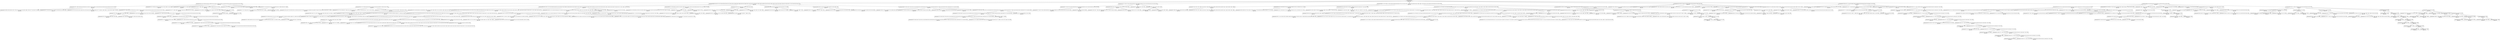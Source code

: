 digraph G{
node [shape=box];
edge [fontname=helvetica];
0 [label=<represent=None<br/>type=None<br/>>];
7 [label=<represent=[131, ['37', '103', '39', '29', '33', '104', '81', '41', '43', '11', '30', '27', '82', '12', '44', '45', '34', '42', '28', '25', '53', '38', '46', '40', '26', '54']]<br/>type=199<br/>>];
14 [label=<represent=[10, ['37', '103', '39', '29', '33', '104', '81', '41', '43', '11', '30', '27', '82', '12', '44', '45', '34', '42', '28', '25', '53', '38', '46', '40', '26', '54']]<br/>type=199<br/>>];
18 [label=<represent=[2, ['159', '105', '106', '29', '137', '175', '41', '61', '30', '27', '28', '29', '138', '176', '30', '77', '42', '62', '78', '160']]<br/>type=209<br/>>];
17 [label=<represent=[16, ['37', '29', '85', '30', '27', '7', '39', '8', '33', '86', '34', '28', '38', '40']]<br/>type=210<br/>>];
16 [label=<represent=[11, ['3', '31', '43', '115', '32', '103', '29', '41', '33', '44', '42', '34', '25', '53', '203', '30', '77', '104', '81', '129', '130', '4', '116', '26', '54', '204', '78', '82']]<br/>type=195<br/>>];
15 [label=<represent=[6, ['37', '103', '39', '29', '33', '104', '81', '41', '43', '11', '30', '27', '82', '12', '44', '45', '34', '42', '28', '25', '53', '38', '46', '40', '26', '54']]<br/>type=199<br/>>];
21 [label=<represent=[7, ['37', '39', '139', '103', '40', '140', '104', '38']]<br/>type=209<br/>>];
23 [label=<represent=[0, ['37', '39', '139', '103', '40', '140', '104', '38']]<br/>type=209<br/>>];
22 [label=<represent=[1, ['87', '39', '21', '69', '43', '44', '22', '103', '40', '104', '88', '70']]<br/>type=199<br/>>];
20 [label=<represent=[6, ['37', '33', '29', '43', '30', '34', '25', '44', '121', '26', '122', '38']]<br/>type=195<br/>>];
19 [label=<represent=[5, ['37', '103', '39', '29', '33', '104', '81', '41', '43', '11', '30', '27', '82', '12', '44', '45', '34', '42', '28', '25', '53', '38', '46', '40', '26', '54']]<br/>type=199<br/>>];
25 [label=<represent=[4, ['37', '29', '43', '30', '38', '44']]<br/>type=195<br/>>];
24 [label=<represent=[5, ['37', '103', '39', '29', '33', '104', '81', '41', '43', '11', '30', '27', '82', '12', '44', '45', '34', '42', '28', '25', '53', '38', '46', '40', '26', '54']]<br/>type=199<br/>>];
27 [label=<represent=[6, ['77', '78', '29', '41', '30', '42', '101', '102']]<br/>type=195<br/>>];
26 [label=<represent=[4, ['37', '103', '39', '29', '33', '104', '81', '41', '43', '11', '30', '27', '82', '12', '44', '45', '34', '42', '28', '25', '53', '38', '46', '40', '26', '54']]<br/>type=199<br/>>];
29 [label=<represent=[8, ['11', '35', '149', '77', '45', '12', '46', '36', '78', '150']]<br/>type=195<br/>>];
28 [label=<represent=[4, ['37', '103', '39', '29', '33', '104', '81', '41', '43', '11', '30', '27', '82', '12', '44', '45', '34', '42', '28', '25', '53', '38', '46', '40', '26', '54']]<br/>type=199<br/>>];
31 [label=<represent=[8, ['37', '39', '33', '43', '34', '44', '40', '38']]<br/>type=195<br/>>];
30 [label=<represent=[4, ['37', '103', '39', '29', '33', '104', '81', '41', '43', '11', '30', '27', '82', '12', '44', '45', '34', '42', '28', '25', '53', '38', '46', '40', '26', '54']]<br/>type=199<br/>>];
13 [label=<represent=[0, ['11', '3', '63', '41', '64', '42', '53', '43', '12', '44', '195', '4', '54', '196']]<br/>type=195<br/>>];
12 [label=<represent=[8, ['37', '25', '83', '84', '1', '2', '38', '26']]<br/>type=209<br/>>];
11 [label=<represent=[11, ['15', '77', '103', '163', '78', '33', '67', '104', '81', '164', '68', '82', '34', '16']]<br/>type=191<br/>>];
34 [label=<represent=[0, ['15', '77', '103', '163', '78', '33', '67', '104', '81', '164', '68', '82', '34', '16']]<br/>type=191<br/>>];
33 [label=<represent=[2, ['41', '163', '43', '164', '103', '42', '44', '104', '81', '101', '82', '102']]<br/>type=218<br/>>];
32 [label=<represent=[3, ['103', '104', '81', '82']]<br/>type=199<br/>>];
36 [label=<represent=[0, ['87', '21', '22', '103', '88', '104']]<br/>type=191<br/>>];
35 [label=<represent=[1, ['103', '104', '81', '82']]<br/>type=199<br/>>];
10 [label=<represent=[1, ['37', '21', '39', '25', '22', '29', '26', '33', '30', '34', '38', '40']]<br/>type=218<br/>>];
9 [label=<represent=[25, ['39', '43', '40', '44']]<br/>type=210<br/>>];
8 [label=<represent=[19, ['7', '37', '49', '43', '9', '10', '11', '50', '39', '44', '12', '193', '38', '40', '8', '194']]<br/>type=203<br/>>];
38 [label=<represent=[1, ['7', '37', '49', '43', '9', '10', '11', '50', '39', '44', '12', '193', '38', '40', '8', '194']]<br/>type=203<br/>>];
37 [label=<represent=[0, ['37', '43', '44', '38']]<br/>type=199<br/>>];
6 [label=<represent=[209, ['33', '29', '3', '5', '6', '43', '49', '34', '30', '51', '31', '50', '107', '44', '203', '93', '108', '49', '52', '33', '204', '50', '115', '215', '41', '43', '94', '97', '98', '129', '34', '69', '42', '44', '53', '45', '130', '216', '54', '135', '116', '46', '119', '49', '70', '63', '50', '5', '4', '32', '136', '120', '64', '6']]<br/>type=195<br/>>];
45 [label=<represent=[101, ['1', '37', '39', '29', '33', '30', '31', '34', '51', '52', '33', '34', '69', '2', '38', '40', '32', '70']]<br/>type=199<br/>>];
48 [label=<represent=[2, ['25', '49', '37', '50', '39', '29', '21', '26', '33', '40', '23', '75', '30', '24', '76', '31', '249', '22', '34', '69', '73', '49', '70', '50', '39', '32', '38', '250', '74', '40']]<br/>type=209<br/>>];
47 [label=<represent=[0, ['3', '27', '21', '28', '29', '7', '30', '8', '31', '33', '34', '35', '22', '1', '9', '10', '11', '36', '33', '34', '7', '8', '2', '4', '32', '12']]<br/>type=195<br/>>];
46 [label=<represent=[1, ['1', '37', '39', '29', '33', '30', '31', '34', '51', '52', '33', '34', '69', '2', '38', '40', '32', '70']]<br/>type=199<br/>>];
44 [label=<represent=[80, ['33', '29', '3', '5', '6', '43', '49', '34', '30', '51', '31', '50', '107', '44', '203', '93', '108', '49', '52', '33', '204', '50', '115', '215', '41', '43', '94', '97', '98', '129', '34', '69', '42', '44', '53', '45', '130', '216', '54', '135', '116', '46', '119', '49', '70', '63', '50', '5', '4', '32', '136', '120', '64', '6']]<br/>type=195<br/>>];
53 [label=<represent=[35, ['37', '33', '103', '39', '41', '34', '69', '42', '149', '147', '40', '150', '148', '135', '13', '14', '49', '50', '136', '104', '38', '70']]<br/>type=199<br/>>];
55 [label=<represent=[0, ['63', '141', '5', '11', '97', '149', '3', '64', '150', '135', '142', '6', '12', '98', '4', '136']]<br/>type=191<br/>>];
54 [label=<represent=[1, ['5', '69', '41', '70', '43', '42', '149', '103', '44', '150', '135', '136', '6', '104']]<br/>type=199<br/>>];
52 [label=<represent=[56, ['33', '29', '3', '5', '6', '43', '49', '34', '30', '51', '31', '50', '107', '44', '203', '93', '108', '49', '52', '33', '204', '50', '115', '215', '41', '43', '94', '97', '98', '129', '34', '69', '42', '44', '53', '45', '130', '216', '54', '135', '116', '46', '119', '49', '70', '63', '50', '5', '4', '32', '136', '120', '64', '6']]<br/>type=195<br/>>];
58 [label=<represent=[51, ['3', '105', '49', '50', '13', '14', '15', '107', '33', '34', '69', '70', '63', '81', '64', '82', '108', '5', '4', '106', '16', '6']]<br/>type=191<br/>>];
60 [label=<represent=[2, ['3', '105', '49', '50', '13', '14', '15', '107', '33', '34', '69', '70', '63', '81', '64', '82', '108', '5', '4', '106', '16', '6']]<br/>type=191<br/>>];
62 [label=<represent=[1, ['3', '105', '49', '50', '13', '14', '15', '107', '33', '34', '69', '70', '63', '81', '64', '82', '108', '5', '4', '106', '16', '6']]<br/>type=191<br/>>];
61 [label=<represent=[0, ['3', '105', '5', '53', '6', '49', '54', '4', '106', '50']]<br/>type=195<br/>>];
59 [label=<represent=[0, ['3', '29', '7', '30', '27', '9', '13', '10', '14', '11', '107', '28', '8', '4', '12', '108']]<br/>type=195<br/>>];
57 [label=<represent=[44, ['33', '29', '3', '5', '6', '43', '49', '34', '30', '51', '31', '50', '107', '44', '203', '93', '108', '49', '52', '33', '204', '50', '115', '215', '41', '43', '94', '97', '98', '129', '34', '69', '42', '44', '53', '45', '130', '216', '54', '135', '116', '46', '119', '49', '70', '63', '50', '5', '4', '32', '136', '120', '64', '6']]<br/>type=195<br/>>];
65 [label=<represent=[50, ['43', '29', '81', '44', '30', '31', '203', '82', '63', '204', '119', '32', '29', '21', '30', '99', '64', '120', '22', '100']]<br/>type=191<br/>>];
64 [label=<represent=[40, ['33', '29', '3', '5', '6', '43', '49', '34', '30', '51', '31', '50', '107', '44', '203', '93', '108', '49', '52', '33', '204', '50', '115', '215', '41', '43', '94', '97', '98', '129', '34', '69', '42', '44', '53', '45', '130', '216', '54', '135', '116', '46', '119', '49', '70', '63', '50', '5', '4', '32', '136', '120', '64', '6']]<br/>type=195<br/>>];
68 [label=<represent=[3, ['101', '111', '115', '112', '69', '116', '102', '70']]<br/>type=191<br/>>];
70 [label=<represent=[0, ['101', '111', '115', '112', '69', '116', '102', '70']]<br/>type=191<br/>>];
69 [label=<represent=[1, ['3', '5', '101', '179', '102', '4', '6', '180']]<br/>type=195<br/>>];
67 [label=<represent=[39, ['33', '29', '3', '5', '6', '43', '49', '34', '30', '51', '31', '50', '107', '44', '203', '93', '108', '49', '52', '33', '204', '50', '115', '215', '41', '43', '94', '97', '98', '129', '34', '69', '42', '44', '53', '45', '130', '216', '54', '135', '116', '46', '119', '49', '70', '63', '50', '5', '4', '32', '136', '120', '64', '6']]<br/>type=195<br/>>];
73 [label=<represent=[8, ['11', '3', '5', '63', '64', '6', '12', '4']]<br/>type=191<br/>>];
72 [label=<represent=[37, ['33', '29', '3', '5', '6', '43', '49', '34', '30', '51', '31', '50', '107', '44', '203', '93', '108', '49', '52', '33', '204', '50', '115', '215', '41', '43', '94', '97', '98', '129', '34', '69', '42', '44', '53', '45', '130', '216', '54', '135', '116', '46', '119', '49', '70', '63', '50', '5', '4', '32', '136', '120', '64', '6']]<br/>type=195<br/>>];
75 [label=<represent=[51, ['15', '31', '43', '44', '32', '16']]<br/>type=191<br/>>];
74 [label=<represent=[36, ['33', '29', '3', '5', '6', '43', '49', '34', '30', '51', '31', '50', '107', '44', '203', '93', '108', '49', '52', '33', '204', '50', '115', '215', '41', '43', '94', '97', '98', '129', '34', '69', '42', '44', '53', '45', '130', '216', '54', '135', '116', '46', '119', '49', '70', '63', '50', '5', '4', '32', '136', '120', '64', '6']]<br/>type=195<br/>>];
71 [label=<represent=[40, ['105', '43', '33', '106', '44', '34', '51', '93', '94', '52']]<br/>type=199<br/>>];
66 [label=<represent=[30, ['29', '30', '31', '69', '41', '42', '53', '54', '32', '70']]<br/>type=199<br/>>];
63 [label=<represent=[16, ['33', '29', '21', '43', '39', '34', '22', '30', '44', '85', '41', '42', '135', '136', '86', '119', '40', '120']]<br/>type=199<br/>>];
77 [label=<represent=[1, ['29', '3', '5', '21', '135', '101', '22', '103', '30', '99', '136', '4', '6', '102', '104', '100']]<br/>type=195<br/>>];
76 [label=<represent=[0, ['33', '29', '21', '43', '39', '34', '22', '30', '44', '85', '41', '42', '135', '136', '86', '119', '40', '120']]<br/>type=199<br/>>];
56 [label=<represent=[57, ['37', '51', '39', '31', '52', '33', '47', '34', '69', '48', '70', '33', '34', '51', '47', '52', '63', '32', '67', '48', '38', '40', '64', '68']]<br/>type=199<br/>>];
80 [label=<represent=[0, ['33', '11', '34', '51', '105', '141', '52', '63', '21', '22', '83', '64', '12', '106', '142', '84']]<br/>type=191<br/>>];
79 [label=<represent=[1, ['33', '41', '3', '5', '77', '42', '53', '101', '105', '34', '7', '8', '33', '34', '51', '102', '193', '4', '6', '78', '54', '106', '52', '194']]<br/>type=195<br/>>];
78 [label=<represent=[2, ['37', '51', '39', '31', '52', '33', '47', '34', '69', '48', '70', '33', '34', '51', '47', '52', '63', '32', '67', '48', '38', '40', '64', '68']]<br/>type=199<br/>>];
51 [label=<represent=[33, ['135', '11', '21', '43', '29', '136', '22', '73', '30', '31', '44', '45', '74', '81', '93', '32', '67', '46', '119', '94', '105', '23', '12', '82', '68', '120', '106', '24']]<br/>type=191<br/>>];
83 [label=<represent=[3, ['135', '11', '21', '43', '29', '136', '22', '73', '30', '31', '44', '45', '74', '81', '93', '32', '67', '46', '119', '94', '105', '23', '12', '82', '68', '120', '106', '24']]<br/>type=191<br/>>];
85 [label=<represent=[1, ['135', '11', '21', '43', '29', '136', '22', '73', '30', '31', '44', '45', '74', '81', '93', '32', '67', '46', '119', '94', '105', '23', '12', '82', '68', '120', '106', '24']]<br/>type=191<br/>>];
84 [label=<represent=[3, ['11', '69', '29', '41', '42', '53', '43', '30', '77', '44', '45', '70', '54', '46', '12', '78']]<br/>type=195<br/>>];
82 [label=<represent=[0, ['3', '105', '21', '53', '43', '22', '1', '31', '4', '44', '45', '87', '32', '2', '81', '54', '46', '106', '88', '82']]<br/>type=195<br/>>];
81 [label=<represent=[9, ['41', '1', '42', '135', '136', '41', '137', '29', '138', '30', '31', '42', '53', '2', '32', '54']]<br/>type=199<br/>>];
50 [label=<represent=[68, ['51', '52', '33', '34']]<br/>type=209<br/>>];
49 [label=<represent=[44, ['33', '81', '34', '51', '82', '52', '33', '34']]<br/>type=210<br/>>];
43 [label=<represent=[69, ['11', '29', '109', '41', '30', '31', '42', '33', '145', '49', '110', '50', '115', '34', '116', '69', '49', '50', '79', '12', '32', '146', '70', '80']]<br/>type=191<br/>>];
88 [label=<represent=[6, ['11', '29', '109', '41', '30', '31', '42', '33', '145', '49', '110', '50', '115', '34', '116', '69', '49', '50', '79', '12', '32', '146', '70', '80']]<br/>type=191<br/>>];
87 [label=<represent=[1, ['101', '3', '4', '109', '110', '102']]<br/>type=195<br/>>];
90 [label=<represent=[1, ['15', '125', '81', '23', '24', '129', '109', '126', '19', '130', '110', '16', '82', '20']]<br/>type=191<br/>>];
89 [label=<represent=[0, ['101', '3', '4', '109', '110', '102']]<br/>type=195<br/>>];
86 [label=<represent=[4, ['29', '139', '140', '69', '30', '70']]<br/>type=199<br/>>];
42 [label=<represent=[10, ['33', '31', '103', '34', '7', '127', '8', '104', '128', '32']]<br/>type=209<br/>>];
93 [label=<represent=[0, ['33', '31', '103', '34', '7', '127', '8', '104', '128', '32']]<br/>type=209<br/>>];
95 [label=<represent=[0, ['33', '31', '103', '34', '7', '127', '8', '104', '128', '32']]<br/>type=209<br/>>];
94 [label=<represent=[2, ['33', '9', '65', '5', '10', '205', '34', '66', '7', '206', '8', '6']]<br/>type=195<br/>>];
92 [label=<represent=[3, ['31', '127', '32', '128']]<br/>type=210<br/>>];
91 [label=<represent=[2, ['3', '5', '127', '29', '30', '131', '101', '132', '4', '6', '128', '102']]<br/>type=195<br/>>];
41 [label=<represent=[33, ['33', '39', '93', '40', '49', '94', '105', '34', '50', '5', '6', '106']]<br/>type=218<br/>>];
97 [label=<represent=[0, ['33', '39', '93', '40', '49', '94', '105', '34', '50', '5', '6', '106']]<br/>type=218<br/>>];
96 [label=<represent=[1, ['3', '5', '105', '106', '4', '6']]<br/>type=195<br/>>];
40 [label=<represent=[54, ['43', '41', '42', '53', '44', '203', '49', '50', '13', '54', '204', '14']]<br/>type=210<br/>>];
100 [label=<represent=[0, ['101', '3', '97', '49', '50', '13', '102', '4', '98', '14']]<br/>type=191<br/>>];
99 [label=<represent=[2, ['43', '41', '42', '53', '44', '203', '49', '50', '13', '54', '204', '14']]<br/>type=210<br/>>];
98 [label=<represent=[3, ['21', '43', '53', '31', '44', '203', '22', '83', '54', '32', '84', '204']]<br/>type=195<br/>>];
39 [label=<represent=[46, ['73', '65', '49', '74', '81', '61', '41', '43', '66', '50', '91', '39', '82', '62', '42', '29', '147', '44', '203', '148', '30', '27', '204', '119', '92', '65', '28', '120', '66', '67', '37', '40', '68', '38']]<br/>type=203<br/>>];
105 [label=<represent=[1, ['43', '3', '53', '44', '203', '27', '54', '204', '28', '4']]<br/>type=195<br/>>];
104 [label=<represent=[4, ['77', '83', '41', '89', '91', '61', '93', '95', '94', '97', '96', '62', '90', '78', '84', '42', '92', '98']]<br/>type=209<br/>>];
103 [label=<represent=[6, ['225', '97', '29', '91', '30', '27', '226', '49', '92', '28', '98', '50']]<br/>type=191<br/>>];
102 [label=<represent=[5, ['43', '33', '29', '44', '34', '30']]<br/>type=218<br/>>];
101 [label=<represent=[3, ['73', '65', '49', '74', '81', '61', '41', '43', '66', '50', '91', '39', '82', '62', '42', '29', '147', '44', '203', '148', '30', '27', '204', '119', '92', '65', '28', '120', '66', '67', '37', '40', '68', '38']]<br/>type=203<br/>>];
107 [label=<represent=[2, ['73', '65', '49', '74', '81', '61', '41', '43', '66', '50', '91', '39', '82', '62', '42', '29', '147', '44', '203', '148', '30', '27', '204', '119', '92', '65', '28', '120', '66', '67', '37', '40', '68', '38']]<br/>type=203<br/>>];
109 [label=<represent=[1, ['73', '65', '49', '74', '81', '61', '41', '43', '66', '50', '91', '39', '82', '62', '42', '29', '147', '44', '203', '148', '30', '27', '204', '119', '92', '65', '28', '120', '66', '67', '37', '40', '68', '38']]<br/>type=203<br/>>];
111 [label=<represent=[0, ['73', '65', '49', '74', '81', '61', '41', '43', '66', '50', '91', '39', '82', '62', '42', '29', '147', '44', '203', '148', '30', '27', '204', '119', '92', '65', '28', '120', '66', '67', '37', '40', '68', '38']]<br/>type=203<br/>>];
110 [label=<represent=[1, ['3', '73', '183', '45', '49', '50', '5', '69', '29', '184', '41', '46', '119', '30', '42', '77', '149', '4', '74', '6', '70', '120', '78', '150']]<br/>type=195<br/>>];
108 [label=<represent=[0, ['1', '203', '2', '204']]<br/>type=195<br/>>];
106 [label=<represent=[1, ['11', '41', '43', '95', '96', '12', '42', '44']]<br/>type=195<br/>>];
5 [label=<represent=[13, ['7', '53', '37', '54', '135', '38', '65', '61', '49', '136', '62', '66', '91', '8', '21', '33', '50', '39', '22', '34', '40', '92']]<br/>type=209<br/>>];
115 [label=<represent=[0, ['7', '53', '37', '54', '135', '38', '65', '61', '49', '136', '62', '66', '91', '8', '21', '33', '50', '39', '22', '34', '40', '92']]<br/>type=209<br/>>];
117 [label=<represent=[0, ['7', '53', '37', '54', '135', '38', '65', '61', '49', '136', '62', '66', '91', '8', '21', '33', '50', '39', '22', '34', '40', '92']]<br/>type=209<br/>>];
116 [label=<represent=[3, ['37', '21', '22', '38', '65', '66']]<br/>type=199<br/>>];
114 [label=<represent=[6, ['65', '49', '21', '66', '50', '37', '39', '22', '73', '74', '38', '40']]<br/>type=210<br/>>];
119 [label=<represent=[1, ['25', '26', '7', '65', '49', '8', '66', '50', '63', '21', '37', '39', '22', '38', '40', '64']]<br/>type=209<br/>>];
118 [label=<represent=[0, ['65', '49', '21', '66', '50', '37', '39', '22', '73', '74', '38', '40']]<br/>type=210<br/>>];
113 [label=<represent=[3, ['7', '95', '96', '211', '212', '8']]<br/>type=195<br/>>];
112 [label=<represent=[2, ['91', '101', '141', '92', '102', '142']]<br/>type=199<br/>>];
121 [label=<represent=[1, ['91', '92']]<br/>type=209<br/>>];
120 [label=<represent=[0, ['91', '101', '141', '92', '102', '142']]<br/>type=199<br/>>];
4 [label=<represent=[264, ['11', '67', '68', '21', '29', '145', '30', '99', '49', '93', '65', '75', '12', '15', '22', '76', '1', '55', '50', '94', '66', '63', '43', '100', '146', '2', '29', '135', '21', '64', '136', '22', '56', '59', '30', '16', '60', '44']]<br/>type=191<br/>>];
127 [label=<represent=[7, ['41', '55', '5', '97', '139', '42', '145', '147', '148', '146', '135', '6', '98', '129', '49', '56', '140', '59', '141', '142', '50', '60', '130', '136']]<br/>type=199<br/>>];
129 [label=<represent=[1, ['105', '55', '106', '129', '56', '59', '130', '60']]<br/>type=210<br/>>];
128 [label=<represent=[0, ['41', '55', '5', '97', '139', '42', '145', '147', '148', '146', '135', '6', '98', '129', '49', '56', '140', '59', '141', '142', '50', '60', '130', '136']]<br/>type=199<br/>>];
126 [label=<represent=[22, ['3', '5', '29', '30', '27', '21', '9', '28', '67', '68', '22', '10', '11', '29', '30', '12', '4', '6']]<br/>type=195<br/>>];
131 [label=<represent=[4, ['29', '159', '30', '27', '61', '28', '117', '29', '30', '77', '78', '160', '62', '65', '49', '50', '66', '37', '118', '38']]<br/>type=209<br/>>];
130 [label=<represent=[1, ['3', '5', '29', '30', '27', '21', '9', '28', '67', '68', '22', '10', '11', '29', '30', '12', '4', '6']]<br/>type=195<br/>>];
125 [label=<represent=[33, ['21', '63', '135', '37', '39', '22', '169', '64', '136', '170', '29', '30', '77', '40', '38', '78']]<br/>type=209<br/>>];
133 [label=<represent=[0, ['21', '63', '135', '37', '39', '22', '169', '64', '136', '170', '29', '30', '77', '40', '38', '78']]<br/>type=209<br/>>];
132 [label=<represent=[1, ['3', '105', '53', '169', '7', '99', '13', '170', '100', '14', '5', '106', '6', '4', '54', '8']]<br/>type=195<br/>>];
124 [label=<represent=[52, ['11', '67', '68', '21', '29', '145', '30', '99', '49', '93', '65', '75', '12', '15', '22', '76', '1', '55', '50', '94', '66', '63', '43', '100', '146', '2', '29', '135', '21', '64', '136', '22', '56', '59', '30', '16', '60', '44']]<br/>type=191<br/>>];
139 [label=<represent=[13, ['93', '94', '105', '43', '106', '44']]<br/>type=199<br/>>];
138 [label=<represent=[26, ['3', '5', '27', '101', '6', '28', '102', '67', '21', '13', '14', '33', '147', '49', '34', '50', '7', '8', '63', '93', '22', '1', '148', '68', '64', '94', '105', '2', '103', '106', '153', '154', '155', '93', '156', '157', '94', '158', '29', '30', '27', '104', '28', '4']]<br/>type=195<br/>>];
141 [label=<represent=[1, ['63', '23', '21', '24', '41', '64', '42', '22', '103', '104']]<br/>type=218<br/>>];
140 [label=<represent=[3, ['3', '5', '27', '101', '6', '28', '102', '67', '21', '13', '14', '33', '147', '49', '34', '50', '7', '8', '63', '93', '22', '1', '148', '68', '64', '94', '105', '2', '103', '106', '153', '154', '155', '93', '156', '157', '94', '158', '29', '30', '27', '104', '28', '4']]<br/>type=195<br/>>];
143 [label=<represent=[4, ['67', '11', '147', '93', '227', '49', '68', '148', '94', '50', '225', '97', '29', '91', '30', '27', '226', '49', '92', '28', '98', '50', '228', '12']]<br/>type=218<br/>>];
142 [label=<represent=[2, ['3', '5', '27', '101', '6', '28', '102', '67', '21', '13', '14', '33', '147', '49', '34', '50', '7', '8', '63', '93', '22', '1', '148', '68', '64', '94', '105', '2', '103', '106', '153', '154', '155', '93', '156', '157', '94', '158', '29', '30', '27', '104', '28', '4']]<br/>type=195<br/>>];
137 [label=<represent=[27, ['1', '63', '2', '64']]<br/>type=209<br/>>];
136 [label=<represent=[30, ['11', '67', '68', '21', '29', '145', '30', '99', '49', '93', '65', '75', '12', '15', '22', '76', '1', '55', '50', '94', '66', '63', '43', '100', '146', '2', '29', '135', '21', '64', '136', '22', '56', '59', '30', '16', '60', '44']]<br/>type=191<br/>>];
145 [label=<represent=[21, ['11', '67', '68', '21', '29', '145', '30', '99', '49', '93', '65', '75', '12', '15', '22', '76', '1', '55', '50', '94', '66', '63', '43', '100', '146', '2', '29', '135', '21', '64', '136', '22', '56', '59', '30', '16', '60', '44']]<br/>type=191<br/>>];
147 [label=<represent=[18, ['11', '67', '68', '21', '29', '145', '30', '99', '49', '93', '65', '75', '12', '15', '22', '76', '1', '55', '50', '94', '66', '63', '43', '100', '146', '2', '29', '135', '21', '64', '136', '22', '56', '59', '30', '16', '60', '44']]<br/>type=191<br/>>];
149 [label=<represent=[17, ['11', '67', '68', '21', '29', '145', '30', '99', '49', '93', '65', '75', '12', '15', '22', '76', '1', '55', '50', '94', '66', '63', '43', '100', '146', '2', '29', '135', '21', '64', '136', '22', '56', '59', '30', '16', '60', '44']]<br/>type=191<br/>>];
148 [label=<represent=[14, ['11', '49', '50', '12']]<br/>type=195<br/>>];
146 [label=<represent=[0, ['3', '95', '96', '41', '211', '212', '19', '93', '20', '31', '43', '42', '94', '63', '95', '64', '96', '32', '67', '101', '44', '68', '102', '4']]<br/>type=195<br/>>];
144 [label=<represent=[8, ['3', '5', '93', '141', '6', '21', '94', '29', '41', '49', '97', '22', '30', '50', '77', '78', '29', '42', '30', '99', '145', '9', '10', '101', '100', '4', '142', '98', '146', '102']]<br/>type=195<br/>>];
151 [label=<represent=[1, ['11', '43', '49', '41', '50', '44', '227', '42', '145', '228', '12', '146']]<br/>type=191<br/>>];
150 [label=<represent=[0, ['3', '5', '93', '141', '6', '21', '94', '29', '41', '49', '97', '22', '30', '50', '77', '78', '29', '42', '30', '99', '145', '9', '10', '101', '100', '4', '142', '98', '146', '102']]<br/>type=195<br/>>];
153 [label=<represent=[1, ['21', '15', '29', '49', '30', '50', '31', '71', '51', '22', '32', '73', '29', '75', '76', '30', '77', '78', '29', '72', '49', '50', '13', '14', '79', '30', '31', '80', '13', '32', '14', '29', '79', '52', '33', '80', '13', '30', '77', '74', '14', '78', '29', '81', '34', '30', '27', '28', '82', '16']]<br/>type=191<br/>>];
152 [label=<represent=[0, ['3', '5', '93', '141', '6', '21', '94', '29', '41', '49', '97', '22', '30', '50', '77', '78', '29', '42', '30', '99', '145', '9', '10', '101', '100', '4', '142', '98', '146', '102']]<br/>type=195<br/>>];
135 [label=<represent=[33, ['31', '51', '15', '52', '63', '32', '29', '64', '30', '16']]<br/>type=218<br/>>];
155 [label=<represent=[0, ['63', '29', '64', '30']]<br/>type=191<br/>>];
154 [label=<represent=[1, ['31', '51', '15', '52', '63', '32', '29', '64', '30', '16']]<br/>type=218<br/>>];
134 [label=<represent=[6, ['185', '49', '95', '21', '75', '50', '96', '139', '22', '76', '55', '186', '140', '56']]<br/>type=210<br/>>];
157 [label=<represent=[0, ['185', '49', '95', '21', '75', '50', '96', '139', '22', '76', '55', '186', '140', '56']]<br/>type=210<br/>>];
156 [label=<represent=[1, ['21', '127', '22', '137', '128', '138']]<br/>type=195<br/>>];
123 [label=<represent=[56, ['9', '29', '41', '30', '99', '10', '11', '100', '67', '68', '29', '42', '30', '12']]<br/>type=218<br/>>];
160 [label=<represent=[8, ['11', '67', '61', '68', '62', '12']]<br/>type=191<br/>>];
159 [label=<represent=[13, ['9', '29', '41', '30', '99', '10', '11', '100', '67', '68', '29', '42', '30', '12']]<br/>type=218<br/>>];
163 [label=<represent=[3, ['101', '99', '33', '34', '102', '100']]<br/>type=191<br/>>];
162 [label=<represent=[4, ['9', '29', '41', '30', '99', '10', '11', '100', '67', '68', '29', '42', '30', '12']]<br/>type=218<br/>>];
161 [label=<represent=[1, ['29', '3', '61', '30', '99', '62', '100', '67', '61', '62', '68', '9', '29', '10', '101', '30', '27', '102', '4', '28']]<br/>type=195<br/>>];
165 [label=<represent=[3, ['15', '41', '21', '189', '42', '145', '29', '22', '190', '30', '99', '83', '100', '67', '16', '146', '84', '68']]<br/>type=191<br/>>];
164 [label=<represent=[1, ['29', '3', '61', '30', '99', '62', '100', '67', '61', '62', '68', '9', '29', '10', '101', '30', '27', '102', '4', '28']]<br/>type=195<br/>>];
158 [label=<represent=[0, ['11', '29', '21', '30', '31', '22', '12', '32']]<br/>type=195<br/>>];
167 [label=<represent=[2, ['11', '12']]<br/>type=191<br/>>];
166 [label=<represent=[10, ['7', '11', '8', '12']]<br/>type=195<br/>>];
169 [label=<represent=[5, ['11', '97', '3', '98', '4', '12']]<br/>type=191<br/>>];
168 [label=<represent=[9, ['7', '11', '8', '12']]<br/>type=195<br/>>];
171 [label=<represent=[5, ['11', '12']]<br/>type=191<br/>>];
170 [label=<represent=[8, ['7', '11', '8', '12']]<br/>type=195<br/>>];
122 [label=<represent=[23, ['37', '43', '55', '57', '58', '19', '56', '59', '20', '44', '60', '38']]<br/>type=210<br/>>];
3 [label=<represent=[113, ['33', '37', '49', '41', '50', '39', '163', '42', '34', '40', '23', '164', '38', '24']]<br/>type=218<br/>>];
178 [label=<represent=[7, ['41', '49', '50', '13', '14', '49', '50', '39', '33', '42', '34', '40']]<br/>type=199<br/>>];
177 [label=<represent=[3, ['15', '19', '20', '33', '34', '23', '16', '24']]<br/>type=195<br/>>];
176 [label=<represent=[5, ['37', '131', '49', '213', '50', '13', '132', '14', '67', '23', '214', '24', '33', '49', '34', '7', '41', '50', '39', '68', '42', '38', '8', '40']]<br/>type=209<br/>>];
175 [label=<represent=[4, ['27', '11', '23', '24', '13', '28', '14', '12']]<br/>type=191<br/>>];
174 [label=<represent=[2, ['33', '37', '49', '41', '50', '39', '163', '42', '34', '40', '23', '164', '38', '24']]<br/>type=218<br/>>];
181 [label=<represent=[0, ['87', '41', '39', '29', '88', '40', '23', '42', '30', '24']]<br/>type=209<br/>>];
180 [label=<represent=[1, ['33', '37', '49', '41', '50', '39', '163', '42', '34', '40', '23', '164', '38', '24']]<br/>type=218<br/>>];
183 [label=<represent=[1, ['33', '37', '163', '39', '34', '38', '40', '164']]<br/>type=209<br/>>];
182 [label=<represent=[0, ['33', '37', '49', '41', '50', '39', '163', '42', '34', '40', '23', '164', '38', '24']]<br/>type=218<br/>>];
179 [label=<represent=[4, ['33', '41', '37', '163', '34', '42', '164', '38']]<br/>type=210<br/>>];
185 [label=<represent=[0, ['37', '163', '47', '164', '48', '38']]<br/>type=218<br/>>];
184 [label=<represent=[1, ['33', '41', '37', '163', '34', '42', '164', '38']]<br/>type=210<br/>>];
173 [label=<represent=[9, ['37', '7', '49', '50', '39', '8', '33', '34', '38', '40']]<br/>type=210<br/>>];
172 [label=<represent=[1, ['63', '37', '21', '95', '39', '22', '96', '175', '64', '176', '15', '19', '20', '33', '34', '40', '23', '38', '109', '16', '24', '110']]<br/>type=203<br/>>];
187 [label=<represent=[1, ['91', '92', '109', '81', '23', '24', '82', '110']]<br/>type=209<br/>>];
186 [label=<represent=[0, ['63', '37', '21', '95', '39', '22', '96', '175', '64', '176', '15', '19', '20', '33', '34', '40', '23', '38', '109', '16', '24', '110']]<br/>type=203<br/>>];
2 [label=<represent=[73, ['29', '37', '1', '121', '30', '39', '122', '47', '63', '64', '33', '38', '40', '34', '51', '49', '48', '2', '52', '50']]<br/>type=210<br/>>];
193 [label=<represent=[9, ['33', '21', '34', '22']]<br/>type=199<br/>>];
192 [label=<represent=[17, ['9', '3', '5', '29', '30', '10', '11', '63', '53', '64', '12', '4', '6', '54']]<br/>type=195<br/>>];
191 [label=<represent=[21, ['37', '7', '8', '63', '49', '61', '50', '39', '64', '62', '21', '33', '22', '38', '40', '34']]<br/>type=209<br/>>];
195 [label=<represent=[4, ['37', '7', '8', '63', '49', '61', '50', '39', '64', '62', '21', '33', '22', '38', '40', '34']]<br/>type=209<br/>>];
194 [label=<represent=[5, ['37', '7', '8', '63', '64', '38']]<br/>type=210<br/>>];
197 [label=<represent=[0, ['37', '39', '117', '207', '1', '208', '59', '118', '7', '60', '8', '63', '125', '209', '126', '64', '210', '2', '40', '38']]<br/>type=209<br/>>];
196 [label=<represent=[1, ['37', '7', '8', '63', '64', '38']]<br/>type=210<br/>>];
190 [label=<represent=[8, ['231', '83', '33', '84', '34', '232']]<br/>type=191<br/>>];
189 [label=<represent=[0, ['37', '39', '7', '8', '33', '38', '40', '34']]<br/>type=218<br/>>];
188 [label=<represent=[6, ['29', '37', '1', '121', '30', '39', '122', '47', '63', '64', '33', '38', '40', '34', '51', '49', '48', '2', '52', '50']]<br/>type=210<br/>>];
199 [label=<represent=[11, ['29', '37', '30', '39', '38', '40']]<br/>type=209<br/>>];
198 [label=<represent=[4, ['29', '37', '1', '121', '30', '39', '122', '47', '63', '64', '33', '38', '40', '34', '51', '49', '48', '2', '52', '50']]<br/>type=210<br/>>];
201 [label=<represent=[6, ['37', '39', '63', '64', '38', '40']]<br/>type=209<br/>>];
200 [label=<represent=[4, ['29', '37', '1', '121', '30', '39', '122', '47', '63', '64', '33', '38', '40', '34', '51', '49', '48', '2', '52', '50']]<br/>type=210<br/>>];
203 [label=<represent=[2, ['37', '39', '38', '40']]<br/>type=209<br/>>];
202 [label=<represent=[4, ['29', '37', '1', '121', '30', '39', '122', '47', '63', '64', '33', '38', '40', '34', '51', '49', '48', '2', '52', '50']]<br/>type=210<br/>>];
205 [label=<represent=[7, ['37', '39', '38', '40']]<br/>type=209<br/>>];
204 [label=<represent=[3, ['29', '37', '1', '121', '30', '39', '122', '47', '63', '64', '33', '38', '40', '34', '51', '49', '48', '2', '52', '50']]<br/>type=210<br/>>];
207 [label=<represent=[6, ['25', '29', '37', '247', '26', '63', '93', '30', '31', '39', '64', '94', '248', '32', '40', '38']]<br/>type=209<br/>>];
206 [label=<represent=[3, ['29', '37', '1', '121', '30', '39', '122', '47', '63', '64', '33', '38', '40', '34', '51', '49', '48', '2', '52', '50']]<br/>type=210<br/>>];
209 [label=<represent=[1, ['51', '52']]<br/>type=209<br/>>];
208 [label=<represent=[3, ['29', '37', '1', '121', '30', '39', '122', '47', '63', '64', '33', '38', '40', '34', '51', '49', '48', '2', '52', '50']]<br/>type=210<br/>>];
211 [label=<represent=[1, ['21', '39', '22', '83', '40', '84', '49', '50']]<br/>type=209<br/>>];
210 [label=<represent=[2, ['29', '37', '1', '121', '30', '39', '122', '47', '63', '64', '33', '38', '40', '34', '51', '49', '48', '2', '52', '50']]<br/>type=210<br/>>];
213 [label=<represent=[2, ['51', '235', '52', '236']]<br/>type=209<br/>>];
212 [label=<represent=[1, ['29', '37', '1', '121', '30', '39', '122', '47', '63', '64', '33', '38', '40', '34', '51', '49', '48', '2', '52', '50']]<br/>type=210<br/>>];
215 [label=<represent=[2, ['33', '34']]<br/>type=209<br/>>];
214 [label=<represent=[1, ['29', '37', '1', '121', '30', '39', '122', '47', '63', '64', '33', '38', '40', '34', '51', '49', '48', '2', '52', '50']]<br/>type=210<br/>>];
217 [label=<represent=[4, ['37', '39', '38', '40']]<br/>type=209<br/>>];
216 [label=<represent=[1, ['29', '37', '1', '121', '30', '39', '122', '47', '63', '64', '33', '38', '40', '34', '51', '49', '48', '2', '52', '50']]<br/>type=210<br/>>];
1 [label=<represent=[94, ['37', '49', '50', '39', '41', '42', '53', '15', '29', '30', '40', '16', '38', '54']]<br/>type=203<br/>>];
224 [label=<represent=[32, ['25', '37', '47', '49', '26', '33', '29', '50', '39', '30', '31', '34', '51', '48', '52', '41', '42', '53', '40', '38', '32', '54']]<br/>type=199<br/>>];
230 [label=<represent=[6, ['25', '37', '47', '49', '26', '33', '29', '50', '39', '30', '31', '34', '51', '48', '52', '41', '42', '53', '40', '38', '32', '54']]<br/>type=199<br/>>];
229 [label=<represent=[7, ['37', '27', '43', '49', '50', '39', '28', '29', '44', '30', '31', '32', '67', '68', '40', '38']]<br/>type=195<br/>>];
232 [label=<represent=[1, ['37', '49', '61', '29', '50', '39', '62', '30', '31', '40', '32', '67', '49', '50', '11', '68', '38', '12']]<br/>type=203<br/>>];
231 [label=<represent=[0, ['37', '27', '43', '49', '50', '39', '28', '29', '44', '30', '31', '32', '67', '68', '40', '38']]<br/>type=195<br/>>];
228 [label=<represent=[9, ['15', '181', '183', '105', '99', '182', '49', '184', '100', '29', '41', '50', '42', '53', '39', '30', '31', '32', '29', '54', '40', '106', '30', '16']]<br/>type=191<br/>>];
227 [label=<represent=[3, ['37', '63', '41', '93', '94', '49', '50', '39', '64', '42', '40', '49', '38', '50']]<br/>type=209<br/>>];
226 [label=<represent=[2, ['37', '39', '41', '151', '152', '42', '40', '38']]<br/>type=210<br/>>];
225 [label=<represent=[4, ['37', '49', '50', '39', '41', '42', '53', '15', '29', '30', '40', '16', '38', '54']]<br/>type=203<br/>>];
237 [label=<represent=[0, ['37', '131', '132', '67', '61', '68', '41', '62', '29', '30', '42', '38']]<br/>type=199<br/>>];
236 [label=<represent=[4, ['53', '49', '7', '50', '67', '13', '14', '23', '24', '49', '68', '50', '39', '40', '54', '8']]<br/>type=209<br/>>];
235 [label=<represent=[7, ['15', '111', '113', '33', '23', '34', '24', '112', '114', '29', '30', '16']]<br/>type=191<br/>>];
234 [label=<represent=[6, ['37', '21', '49', '61', '27', '62', '28', '67', '22', '50', '53', '39', '68', '40', '38', '54']]<br/>type=210<br/>>];
233 [label=<represent=[2, ['37', '49', '50', '39', '41', '42', '53', '15', '29', '30', '40', '16', '38', '54']]<br/>type=203<br/>>];
239 [label=<represent=[1, ['37', '49', '50', '39', '41', '42', '53', '15', '29', '30', '40', '16', '38', '54']]<br/>type=203<br/>>];
241 [label=<represent=[0, ['37', '49', '50', '39', '41', '42', '53', '15', '29', '30', '40', '16', '38', '54']]<br/>type=203<br/>>];
240 [label=<represent=[1, ['37', '39', '121', '29', '122', '47', '30', '48', '40', '38']]<br/>type=199<br/>>];
238 [label=<represent=[0, ['37', '147', '39', '1', '148', '41', '51', '42', '145', '146', '149', '52', '150', '2', '40', '38']]<br/>type=199<br/>>];
223 [label=<represent=[39, ['21', '95', '96', '17', '22', '18', '41', '95', '96', '241', '242', '95', '96', '17', '42', '18', '19', '20']]<br/>type=195<br/>>];
222 [label=<represent=[41, ['101', '143', '77', '49', '78', '102', '144', '50']]<br/>type=191<br/>>];
243 [label=<represent=[2, ['101', '143', '77', '49', '78', '102', '144', '50']]<br/>type=191<br/>>];
242 [label=<represent=[5, ['101', '102']]<br/>type=195<br/>>];
245 [label=<represent=[0, ['101', '102']]<br/>type=191<br/>>];
244 [label=<represent=[2, ['101', '102']]<br/>type=195<br/>>];
247 [label=<represent=[0, ['101', '83', '102', '84']]<br/>type=191<br/>>];
246 [label=<represent=[1, ['101', '102']]<br/>type=195<br/>>];
221 [label=<represent=[33, ['87', '88', '49', '65', '50', '39', '66', '37', '40', '38']]<br/>type=209<br/>>];
220 [label=<represent=[49, ['37', '29', '49', '30', '7', '8', '50', '39', '40', '38']]<br/>type=218<br/>>];
219 [label=<represent=[26, ['29', '49', '37', '50', '39', '30', '31', '38', '109', '40', '32', '110']]<br/>type=210<br/>>];
251 [label=<represent=[2, ['101', '109', '110', '102']]<br/>type=191<br/>>];
250 [label=<represent=[1, ['31', '161', '39', '162', '147', '40', '32', '148']]<br/>type=218<br/>>];
249 [label=<represent=[0, ['29', '137', '30', '138']]<br/>type=210<br/>>];
248 [label=<represent=[5, ['29', '37', '39', '41', '42', '30', '40', '49', '50', '13', '14', '49', '50', '39', '38', '40']]<br/>type=199<br/>>];
253 [label=<represent=[0, ['29', '49', '37', '50', '39', '30', '31', '38', '109', '40', '32', '110']]<br/>type=210<br/>>];
252 [label=<represent=[1, ['29', '37', '39', '41', '42', '30', '40', '49', '50', '13', '14', '49', '50', '39', '38', '40']]<br/>type=199<br/>>];
218 [label=<represent=[47, ['37', '7', '53', '15', '39', '81', '54', '40', '16', '49', '38', '8', '82', '50']]<br/>type=203<br/>>];
259 [label=<represent=[9, ['39', '67', '40', '68']]<br/>type=199<br/>>];
258 [label=<represent=[21, ['53', '49', '50', '13', '14', '54']]<br/>type=195<br/>>];
262 [label=<represent=[0, ['91', '49', '92', '50']]<br/>type=209<br/>>];
261 [label=<represent=[1, ['49', '50']]<br/>type=210<br/>>];
260 [label=<represent=[2, ['53', '49', '50', '13', '14', '54']]<br/>type=195<br/>>];
257 [label=<represent=[0, ['15', '13', '14', '16']]<br/>type=191<br/>>];
264 [label=<represent=[0, ['15', '13', '14', '16']]<br/>type=191<br/>>];
263 [label=<represent=[2, ['13', '14']]<br/>type=209<br/>>];
256 [label=<represent=[6, ['37', '39', '40', '38']]<br/>type=209<br/>>];
267 [label=<represent=[0, ['37', '39', '40', '38']]<br/>type=209<br/>>];
266 [label=<represent=[4, ['37', '7', '53', '15', '39', '81', '54', '40', '16', '49', '38', '8', '82', '50']]<br/>type=203<br/>>];
269 [label=<represent=[0, ['37', '7', '39', '8', '40', '38']]<br/>type=209<br/>>];
268 [label=<represent=[1, ['37', '7', '53', '15', '39', '81', '54', '40', '16', '49', '38', '8', '82', '50']]<br/>type=203<br/>>];
265 [label=<represent=[3, ['37', '39', '41', '42', '145', '139', '140', '146', '135', '136', '40', '49', '38', '50']]<br/>type=199<br/>>];
271 [label=<represent=[0, ['37', '39', '40', '38']]<br/>type=209<br/>>];
270 [label=<represent=[1, ['37', '39', '41', '42', '145', '139', '140', '146', '135', '136', '40', '49', '38', '50']]<br/>type=199<br/>>];
255 [label=<represent=[12, ['37', '38']]<br/>type=210<br/>>];
273 [label=<represent=[0, ['37', '38']]<br/>type=209<br/>>];
272 [label=<represent=[3, ['37', '38']]<br/>type=210<br/>>];
275 [label=<represent=[0, ['37', '38']]<br/>type=209<br/>>];
274 [label=<represent=[2, ['37', '38']]<br/>type=210<br/>>];
277 [label=<represent=[0, ['37', '38']]<br/>type=209<br/>>];
276 [label=<represent=[1, ['37', '38']]<br/>type=210<br/>>];
279 [label=<represent=[2, ['37', '49', '38', '50']]<br/>type=209<br/>>];
278 [label=<represent=[0, ['37', '38']]<br/>type=210<br/>>];
281 [label=<represent=[2, ['1', '37', '2', '38']]<br/>type=209<br/>>];
280 [label=<represent=[0, ['37', '38']]<br/>type=210<br/>>];
283 [label=<represent=[2, ['37', '38']]<br/>type=209<br/>>];
282 [label=<represent=[0, ['37', '38']]<br/>type=210<br/>>];
254 [label=<represent=[2, ['15', '39', '16', '40']]<br/>type=203<br/>>];
288 [label=<represent=[7, ['15', '49', '16', '50', '9', '10', '11', '12']]<br/>type=195<br/>>];
287 [label=<represent=[2, ['159', '160']]<br/>type=209<br/>>];
290 [label=<represent=[0, ['159', '160']]<br/>type=209<br/>>];
289 [label=<represent=[1, ['159', '160']]<br/>type=210<br/>>];
286 [label=<represent=[5, ['15', '67', '16', '68']]<br/>type=191<br/>>];
285 [label=<represent=[0, ['153', '154']]<br/>type=210<br/>>];
284 [label=<represent=[1, ['15', '39', '16', '40']]<br/>type=203<br/>>];
294 [label=<represent=[3, ['185', '5', '69', '186', '6', '39', '87', '70', '40', '88']]<br/>type=209<br/>>];
293 [label=<represent=[2, ['81', '82', '29', '30']]<br/>type=210<br/>>];
292 [label=<represent=[0, ['15', '39', '16', '40']]<br/>type=203<br/>>];
296 [label=<represent=[2, ['39', '40']]<br/>type=210<br/>>];
295 [label=<represent=[0, ['15', '39', '16', '40']]<br/>type=203<br/>>];
291 [label=<represent=[6, ['231', '232']]<br/>type=195<br/>>];
298 [label=<represent=[0, ['197', '199', '198', '200']]<br/>type=209<br/>>];
297 [label=<represent=[1, ['231', '232']]<br/>type=195<br/>>];
0 -> 1;
0 -> 2;
0 -> 3;
0 -> 4;
0 -> 5;
0 -> 6;
0 -> 7;
7 -> 8;
7 -> 9;
7 -> 10;
7 -> 11;
7 -> 12;
7 -> 13;
7 -> 14;
14 -> 15;
14 -> 16;
14 -> 17;
14 -> 18;
15 -> 19;
15 -> 20;
15 -> 21;
21 -> 22;
21 -> 23;
19 -> 24;
19 -> 25;
24 -> 26;
24 -> 27;
26 -> 28;
26 -> 29;
28 -> 30;
28 -> 31;
11 -> 32;
11 -> 33;
11 -> 34;
32 -> 35;
32 -> 36;
8 -> 37;
8 -> 38;
6 -> 39;
6 -> 40;
6 -> 41;
6 -> 42;
6 -> 43;
6 -> 44;
6 -> 45;
45 -> 46;
45 -> 47;
45 -> 48;
44 -> 49;
44 -> 50;
44 -> 51;
44 -> 52;
44 -> 53;
53 -> 54;
53 -> 55;
52 -> 56;
52 -> 57;
52 -> 58;
58 -> 59;
58 -> 60;
60 -> 61;
60 -> 62;
57 -> 63;
57 -> 64;
57 -> 65;
64 -> 66;
64 -> 67;
64 -> 68;
68 -> 69;
68 -> 70;
67 -> 71;
67 -> 72;
67 -> 73;
72 -> 74;
72 -> 75;
63 -> 76;
63 -> 77;
56 -> 78;
56 -> 79;
56 -> 80;
51 -> 81;
51 -> 82;
51 -> 83;
83 -> 84;
83 -> 85;
43 -> 86;
43 -> 87;
43 -> 88;
87 -> 89;
87 -> 90;
42 -> 91;
42 -> 92;
42 -> 93;
93 -> 94;
93 -> 95;
41 -> 96;
41 -> 97;
40 -> 98;
40 -> 99;
40 -> 100;
39 -> 101;
39 -> 102;
39 -> 103;
39 -> 104;
39 -> 105;
101 -> 106;
101 -> 107;
107 -> 108;
107 -> 109;
109 -> 110;
109 -> 111;
5 -> 112;
5 -> 113;
5 -> 114;
5 -> 115;
115 -> 116;
115 -> 117;
114 -> 118;
114 -> 119;
112 -> 120;
112 -> 121;
4 -> 122;
4 -> 123;
4 -> 124;
4 -> 125;
4 -> 126;
4 -> 127;
127 -> 128;
127 -> 129;
126 -> 130;
126 -> 131;
125 -> 132;
125 -> 133;
124 -> 134;
124 -> 135;
124 -> 136;
124 -> 137;
124 -> 138;
124 -> 139;
138 -> 140;
138 -> 141;
140 -> 142;
140 -> 143;
136 -> 144;
136 -> 145;
145 -> 146;
145 -> 147;
147 -> 148;
147 -> 149;
144 -> 150;
144 -> 151;
150 -> 152;
150 -> 153;
135 -> 154;
135 -> 155;
134 -> 156;
134 -> 157;
123 -> 158;
123 -> 159;
123 -> 160;
159 -> 161;
159 -> 162;
159 -> 163;
161 -> 164;
161 -> 165;
158 -> 166;
158 -> 167;
166 -> 168;
166 -> 169;
168 -> 170;
168 -> 171;
3 -> 172;
3 -> 173;
3 -> 174;
3 -> 175;
3 -> 176;
3 -> 177;
3 -> 178;
174 -> 179;
174 -> 180;
174 -> 181;
180 -> 182;
180 -> 183;
179 -> 184;
179 -> 185;
172 -> 186;
172 -> 187;
2 -> 188;
2 -> 189;
2 -> 190;
2 -> 191;
2 -> 192;
2 -> 193;
191 -> 194;
191 -> 195;
194 -> 196;
194 -> 197;
188 -> 198;
188 -> 199;
198 -> 200;
198 -> 201;
200 -> 202;
200 -> 203;
202 -> 204;
202 -> 205;
204 -> 206;
204 -> 207;
206 -> 208;
206 -> 209;
208 -> 210;
208 -> 211;
210 -> 212;
210 -> 213;
212 -> 214;
212 -> 215;
214 -> 216;
214 -> 217;
1 -> 218;
1 -> 219;
1 -> 220;
1 -> 221;
1 -> 222;
1 -> 223;
1 -> 224;
224 -> 225;
224 -> 226;
224 -> 227;
224 -> 228;
224 -> 229;
224 -> 230;
229 -> 231;
229 -> 232;
225 -> 233;
225 -> 234;
225 -> 235;
225 -> 236;
225 -> 237;
233 -> 238;
233 -> 239;
239 -> 240;
239 -> 241;
222 -> 242;
222 -> 243;
242 -> 244;
242 -> 245;
244 -> 246;
244 -> 247;
219 -> 248;
219 -> 249;
219 -> 250;
219 -> 251;
248 -> 252;
248 -> 253;
218 -> 254;
218 -> 255;
218 -> 256;
218 -> 257;
218 -> 258;
218 -> 259;
258 -> 260;
258 -> 261;
258 -> 262;
257 -> 263;
257 -> 264;
256 -> 265;
256 -> 266;
256 -> 267;
266 -> 268;
266 -> 269;
265 -> 270;
265 -> 271;
255 -> 272;
255 -> 273;
272 -> 274;
272 -> 275;
274 -> 276;
274 -> 277;
276 -> 278;
276 -> 279;
278 -> 280;
278 -> 281;
280 -> 282;
280 -> 283;
254 -> 284;
254 -> 285;
254 -> 286;
254 -> 287;
254 -> 288;
287 -> 289;
287 -> 290;
284 -> 291;
284 -> 292;
284 -> 293;
284 -> 294;
292 -> 295;
292 -> 296;
291 -> 297;
291 -> 298;
}